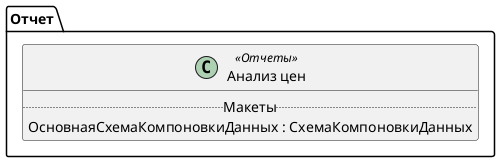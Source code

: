 ﻿@startuml АнализЦенПоставщиков
'!include templates.wsd
'..\include templates.wsd
class Отчет.АнализЦенПоставщиков as "Анализ цен" <<Отчеты>>
{
..Макеты..
ОсновнаяСхемаКомпоновкиДанных : СхемаКомпоновкиДанных
}
@enduml
